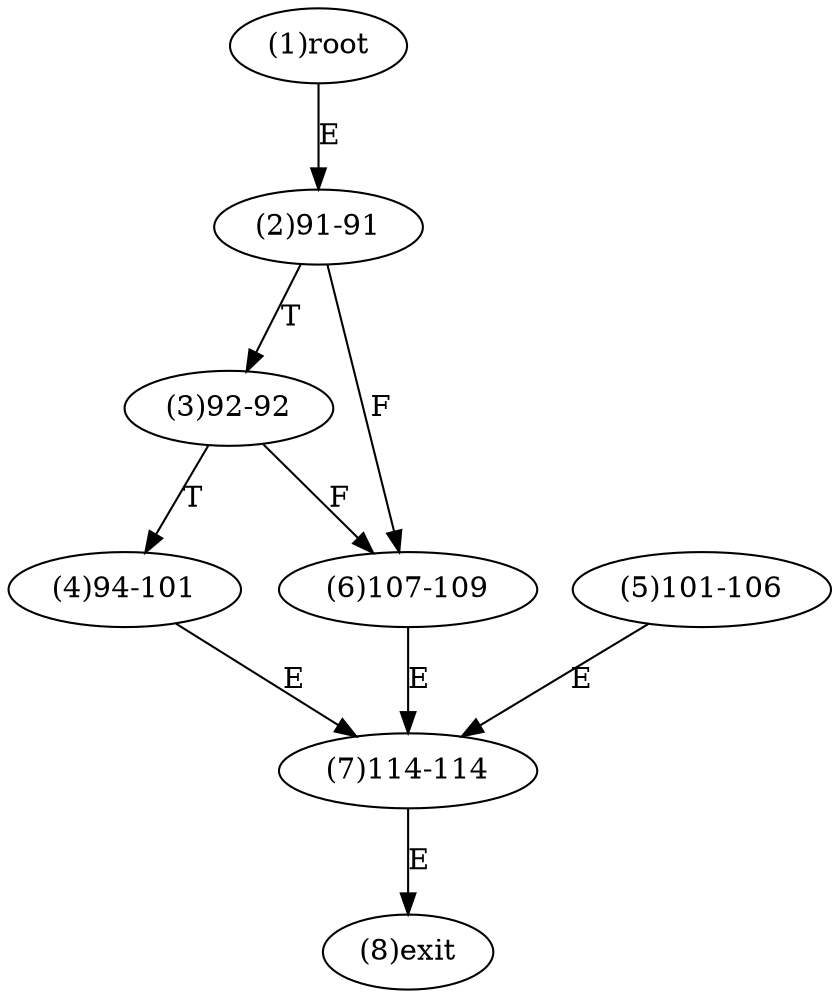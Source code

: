 digraph "" { 
1[ label="(1)root"];
2[ label="(2)91-91"];
3[ label="(3)92-92"];
4[ label="(4)94-101"];
5[ label="(5)101-106"];
6[ label="(6)107-109"];
7[ label="(7)114-114"];
8[ label="(8)exit"];
1->2[ label="E"];
2->6[ label="F"];
2->3[ label="T"];
3->6[ label="F"];
3->4[ label="T"];
4->7[ label="E"];
5->7[ label="E"];
6->7[ label="E"];
7->8[ label="E"];
}